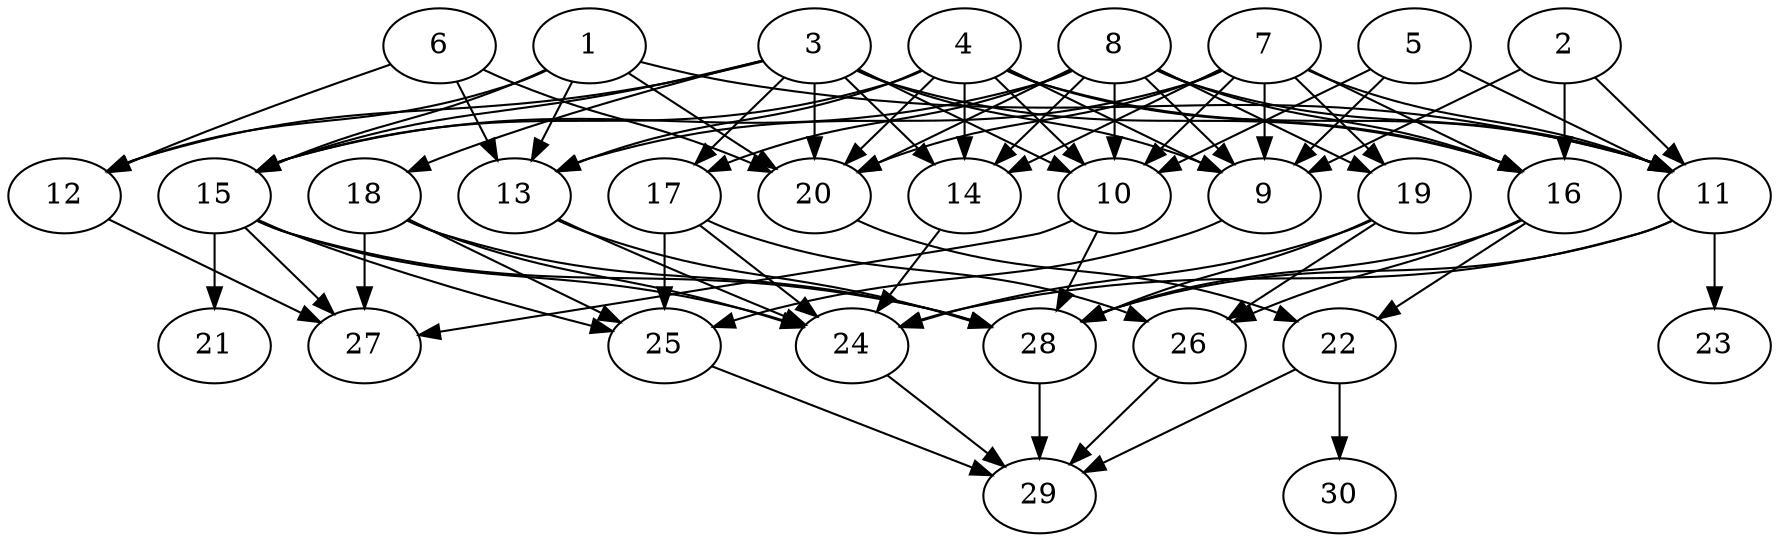 // DAG automatically generated by daggen at Thu Oct  3 14:04:18 2019
// ./daggen --dot -n 30 --ccr 0.5 --fat 0.7 --regular 0.7 --density 0.7 --mindata 5242880 --maxdata 52428800 
digraph G {
  1 [size="68556800", alpha="0.18", expect_size="34278400"] 
  1 -> 11 [size ="34278400"]
  1 -> 12 [size ="34278400"]
  1 -> 13 [size ="34278400"]
  1 -> 15 [size ="34278400"]
  1 -> 20 [size ="34278400"]
  2 [size="23840768", alpha="0.04", expect_size="11920384"] 
  2 -> 9 [size ="11920384"]
  2 -> 11 [size ="11920384"]
  2 -> 16 [size ="11920384"]
  3 [size="81993728", alpha="0.04", expect_size="40996864"] 
  3 -> 9 [size ="40996864"]
  3 -> 10 [size ="40996864"]
  3 -> 12 [size ="40996864"]
  3 -> 14 [size ="40996864"]
  3 -> 15 [size ="40996864"]
  3 -> 16 [size ="40996864"]
  3 -> 17 [size ="40996864"]
  3 -> 18 [size ="40996864"]
  3 -> 20 [size ="40996864"]
  4 [size="103657472", alpha="0.16", expect_size="51828736"] 
  4 -> 9 [size ="51828736"]
  4 -> 10 [size ="51828736"]
  4 -> 11 [size ="51828736"]
  4 -> 13 [size ="51828736"]
  4 -> 14 [size ="51828736"]
  4 -> 15 [size ="51828736"]
  4 -> 16 [size ="51828736"]
  4 -> 20 [size ="51828736"]
  5 [size="102131712", alpha="0.05", expect_size="51065856"] 
  5 -> 9 [size ="51065856"]
  5 -> 10 [size ="51065856"]
  5 -> 11 [size ="51065856"]
  6 [size="62007296", alpha="0.05", expect_size="31003648"] 
  6 -> 12 [size ="31003648"]
  6 -> 13 [size ="31003648"]
  6 -> 20 [size ="31003648"]
  7 [size="101400576", alpha="0.11", expect_size="50700288"] 
  7 -> 9 [size ="50700288"]
  7 -> 10 [size ="50700288"]
  7 -> 11 [size ="50700288"]
  7 -> 13 [size ="50700288"]
  7 -> 14 [size ="50700288"]
  7 -> 16 [size ="50700288"]
  7 -> 19 [size ="50700288"]
  7 -> 20 [size ="50700288"]
  8 [size="85413888", alpha="0.16", expect_size="42706944"] 
  8 -> 9 [size ="42706944"]
  8 -> 10 [size ="42706944"]
  8 -> 11 [size ="42706944"]
  8 -> 14 [size ="42706944"]
  8 -> 15 [size ="42706944"]
  8 -> 16 [size ="42706944"]
  8 -> 17 [size ="42706944"]
  8 -> 19 [size ="42706944"]
  8 -> 20 [size ="42706944"]
  9 [size="65062912", alpha="0.18", expect_size="32531456"] 
  9 -> 25 [size ="32531456"]
  10 [size="87797760", alpha="0.02", expect_size="43898880"] 
  10 -> 27 [size ="43898880"]
  10 -> 28 [size ="43898880"]
  11 [size="86728704", alpha="0.02", expect_size="43364352"] 
  11 -> 23 [size ="43364352"]
  11 -> 24 [size ="43364352"]
  11 -> 28 [size ="43364352"]
  12 [size="77266944", alpha="0.14", expect_size="38633472"] 
  12 -> 27 [size ="38633472"]
  13 [size="94699520", alpha="0.12", expect_size="47349760"] 
  13 -> 24 [size ="47349760"]
  13 -> 28 [size ="47349760"]
  14 [size="19519488", alpha="0.11", expect_size="9759744"] 
  14 -> 24 [size ="9759744"]
  15 [size="92999680", alpha="0.15", expect_size="46499840"] 
  15 -> 21 [size ="46499840"]
  15 -> 24 [size ="46499840"]
  15 -> 25 [size ="46499840"]
  15 -> 27 [size ="46499840"]
  15 -> 28 [size ="46499840"]
  16 [size="20213760", alpha="0.17", expect_size="10106880"] 
  16 -> 22 [size ="10106880"]
  16 -> 26 [size ="10106880"]
  16 -> 28 [size ="10106880"]
  17 [size="43390976", alpha="0.11", expect_size="21695488"] 
  17 -> 24 [size ="21695488"]
  17 -> 25 [size ="21695488"]
  17 -> 26 [size ="21695488"]
  18 [size="96634880", alpha="0.03", expect_size="48317440"] 
  18 -> 24 [size ="48317440"]
  18 -> 25 [size ="48317440"]
  18 -> 27 [size ="48317440"]
  18 -> 28 [size ="48317440"]
  19 [size="75931648", alpha="0.04", expect_size="37965824"] 
  19 -> 24 [size ="37965824"]
  19 -> 26 [size ="37965824"]
  19 -> 28 [size ="37965824"]
  20 [size="64669696", alpha="0.06", expect_size="32334848"] 
  20 -> 22 [size ="32334848"]
  21 [size="76007424", alpha="0.19", expect_size="38003712"] 
  22 [size="83111936", alpha="0.15", expect_size="41555968"] 
  22 -> 29 [size ="41555968"]
  22 -> 30 [size ="41555968"]
  23 [size="53862400", alpha="0.07", expect_size="26931200"] 
  24 [size="14039040", alpha="0.18", expect_size="7019520"] 
  24 -> 29 [size ="7019520"]
  25 [size="64989184", alpha="0.08", expect_size="32494592"] 
  25 -> 29 [size ="32494592"]
  26 [size="43149312", alpha="0.10", expect_size="21574656"] 
  26 -> 29 [size ="21574656"]
  27 [size="26914816", alpha="0.11", expect_size="13457408"] 
  28 [size="79054848", alpha="0.07", expect_size="39527424"] 
  28 -> 29 [size ="39527424"]
  29 [size="94464000", alpha="0.15", expect_size="47232000"] 
  30 [size="21231616", alpha="0.20", expect_size="10615808"] 
}
